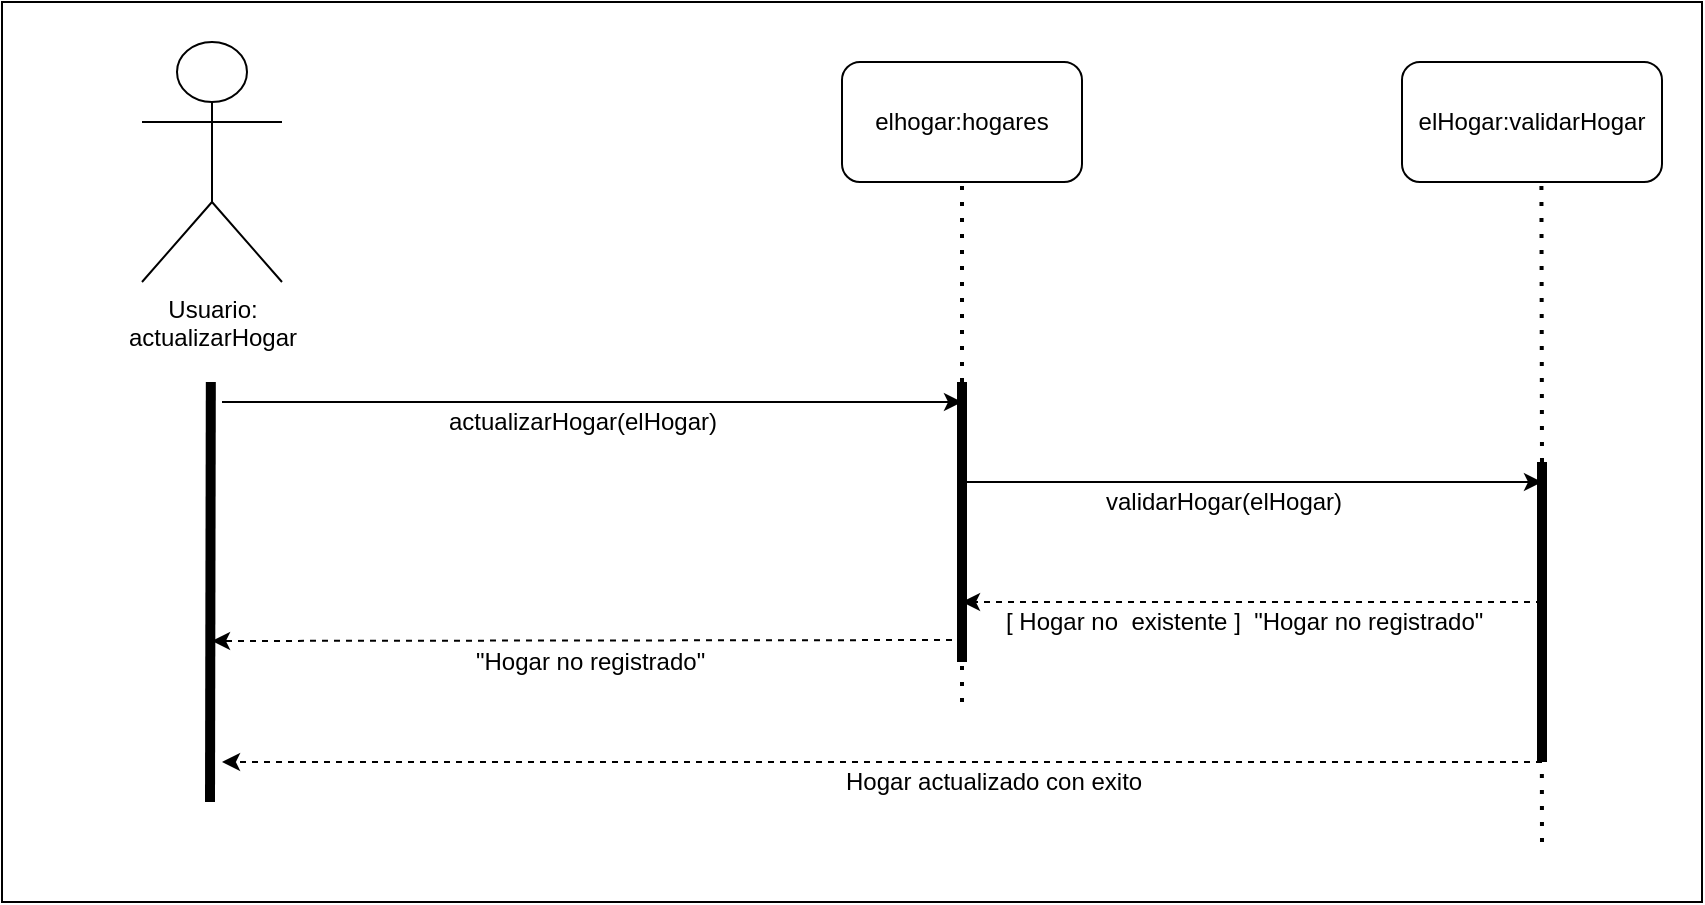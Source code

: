 <mxfile><diagram id="A77a7JQUWSDHK9cmq90B" name="Page-1"><mxGraphModel dx="986" dy="719" grid="1" gridSize="10" guides="1" tooltips="1" connect="1" arrows="1" fold="1" page="1" pageScale="1" pageWidth="850" pageHeight="1100" math="0" shadow="0"><root><mxCell id="0"/><mxCell id="1" parent="0"/><mxCell id="70" value="" style="rounded=0;whiteSpace=wrap;html=1;" vertex="1" parent="1"><mxGeometry width="850" height="450" as="geometry"/></mxCell><mxCell id="15" value="Usuario:&lt;br&gt;actualizarHogar" style="shape=umlActor;verticalLabelPosition=bottom;verticalAlign=top;html=1;outlineConnect=0;" parent="1" vertex="1"><mxGeometry x="70" y="20" width="70" height="120" as="geometry"/></mxCell><mxCell id="21" value="elhogar:hogares" style="rounded=1;whiteSpace=wrap;html=1;" parent="1" vertex="1"><mxGeometry x="420" y="30" width="120" height="60" as="geometry"/></mxCell><mxCell id="22" value="elHogar:validarHogar" style="rounded=1;whiteSpace=wrap;html=1;" parent="1" vertex="1"><mxGeometry x="700" y="30" width="130" height="60" as="geometry"/></mxCell><mxCell id="24" value="actualizarHogar(elHogar)" style="text;html=1;align=center;verticalAlign=middle;resizable=0;points=[];autosize=1;strokeColor=none;" parent="1" vertex="1"><mxGeometry x="215" y="200" width="150" height="20" as="geometry"/></mxCell><mxCell id="25" value="" style="endArrow=none;html=1;strokeWidth=5;" parent="1" edge="1"><mxGeometry width="50" height="50" relative="1" as="geometry"><mxPoint x="104" y="400" as="sourcePoint"/><mxPoint x="104.41" y="190" as="targetPoint"/></mxGeometry></mxCell><mxCell id="28" value="" style="endArrow=classic;html=1;strokeWidth=1;" parent="1" edge="1"><mxGeometry width="50" height="50" relative="1" as="geometry"><mxPoint x="110" y="200" as="sourcePoint"/><mxPoint x="480" y="200" as="targetPoint"/></mxGeometry></mxCell><mxCell id="29" value="" style="endArrow=none;html=1;strokeWidth=5;" parent="1" edge="1"><mxGeometry width="50" height="50" relative="1" as="geometry"><mxPoint x="480" y="330" as="sourcePoint"/><mxPoint x="480" y="190" as="targetPoint"/></mxGeometry></mxCell><mxCell id="30" value="" style="endArrow=none;dashed=1;html=1;dashPattern=1 3;strokeWidth=2;" parent="1" edge="1"><mxGeometry width="50" height="50" relative="1" as="geometry"><mxPoint x="480" y="190" as="sourcePoint"/><mxPoint x="480" y="90" as="targetPoint"/></mxGeometry></mxCell><mxCell id="31" value="" style="endArrow=none;dashed=1;html=1;dashPattern=1 3;strokeWidth=2;" parent="1" edge="1"><mxGeometry width="50" height="50" relative="1" as="geometry"><mxPoint x="480" y="350" as="sourcePoint"/><mxPoint x="480" y="250" as="targetPoint"/></mxGeometry></mxCell><mxCell id="34" value="validarHogar(elHogar)" style="text;html=1;align=left;verticalAlign=middle;resizable=0;points=[];autosize=1;strokeColor=none;" parent="1" vertex="1"><mxGeometry x="550" y="240" width="130" height="20" as="geometry"/></mxCell><mxCell id="47" value="" style="endArrow=classic;html=1;strokeWidth=1;" parent="1" edge="1"><mxGeometry width="50" height="50" relative="1" as="geometry"><mxPoint x="480" y="240" as="sourcePoint"/><mxPoint x="770" y="240" as="targetPoint"/></mxGeometry></mxCell><mxCell id="48" value="" style="endArrow=none;dashed=1;html=1;dashPattern=1 3;strokeWidth=2;" parent="1" edge="1"><mxGeometry width="50" height="50" relative="1" as="geometry"><mxPoint x="770" y="230" as="sourcePoint"/><mxPoint x="769.71" y="90" as="targetPoint"/></mxGeometry></mxCell><mxCell id="49" value="" style="endArrow=none;html=1;strokeWidth=5;" parent="1" edge="1"><mxGeometry width="50" height="50" relative="1" as="geometry"><mxPoint x="770" y="380" as="sourcePoint"/><mxPoint x="770" y="230" as="targetPoint"/></mxGeometry></mxCell><mxCell id="51" value="" style="endArrow=none;dashed=1;html=1;dashPattern=1 3;strokeWidth=2;" parent="1" edge="1"><mxGeometry width="50" height="50" relative="1" as="geometry"><mxPoint x="770" y="420" as="sourcePoint"/><mxPoint x="769.71" y="260" as="targetPoint"/></mxGeometry></mxCell><mxCell id="55" value="" style="endArrow=classic;html=1;strokeWidth=1;dashed=1;" parent="1" edge="1"><mxGeometry width="50" height="50" relative="1" as="geometry"><mxPoint x="770" y="380" as="sourcePoint"/><mxPoint x="110" y="380" as="targetPoint"/></mxGeometry></mxCell><mxCell id="60" value="" style="endArrow=classic;html=1;strokeWidth=1;dashed=1;" parent="1" edge="1"><mxGeometry width="50" height="50" relative="1" as="geometry"><mxPoint x="770" y="300" as="sourcePoint"/><mxPoint x="480" y="300" as="targetPoint"/></mxGeometry></mxCell><mxCell id="61" value="[ Hogar no&amp;nbsp; existente ]&amp;nbsp; &quot;Hogar no registrado&quot;" style="text;html=1;align=left;verticalAlign=middle;resizable=0;points=[];autosize=1;strokeColor=none;" parent="1" vertex="1"><mxGeometry x="500" y="300" width="250" height="20" as="geometry"/></mxCell><mxCell id="62" value="" style="endArrow=classic;html=1;strokeWidth=1;dashed=1;" parent="1" edge="1"><mxGeometry width="50" height="50" relative="1" as="geometry"><mxPoint x="475" y="319" as="sourcePoint"/><mxPoint x="105" y="319.5" as="targetPoint"/></mxGeometry></mxCell><mxCell id="64" value="&quot;Hogar no registrado&quot;" style="text;html=1;align=left;verticalAlign=middle;resizable=0;points=[];autosize=1;strokeColor=none;" parent="1" vertex="1"><mxGeometry x="235" y="320" width="130" height="20" as="geometry"/></mxCell><mxCell id="65" value="Hogar actualizado con exito" style="text;html=1;align=left;verticalAlign=middle;resizable=0;points=[];autosize=1;strokeColor=none;" parent="1" vertex="1"><mxGeometry x="420" y="380" width="160" height="20" as="geometry"/></mxCell></root></mxGraphModel></diagram></mxfile>